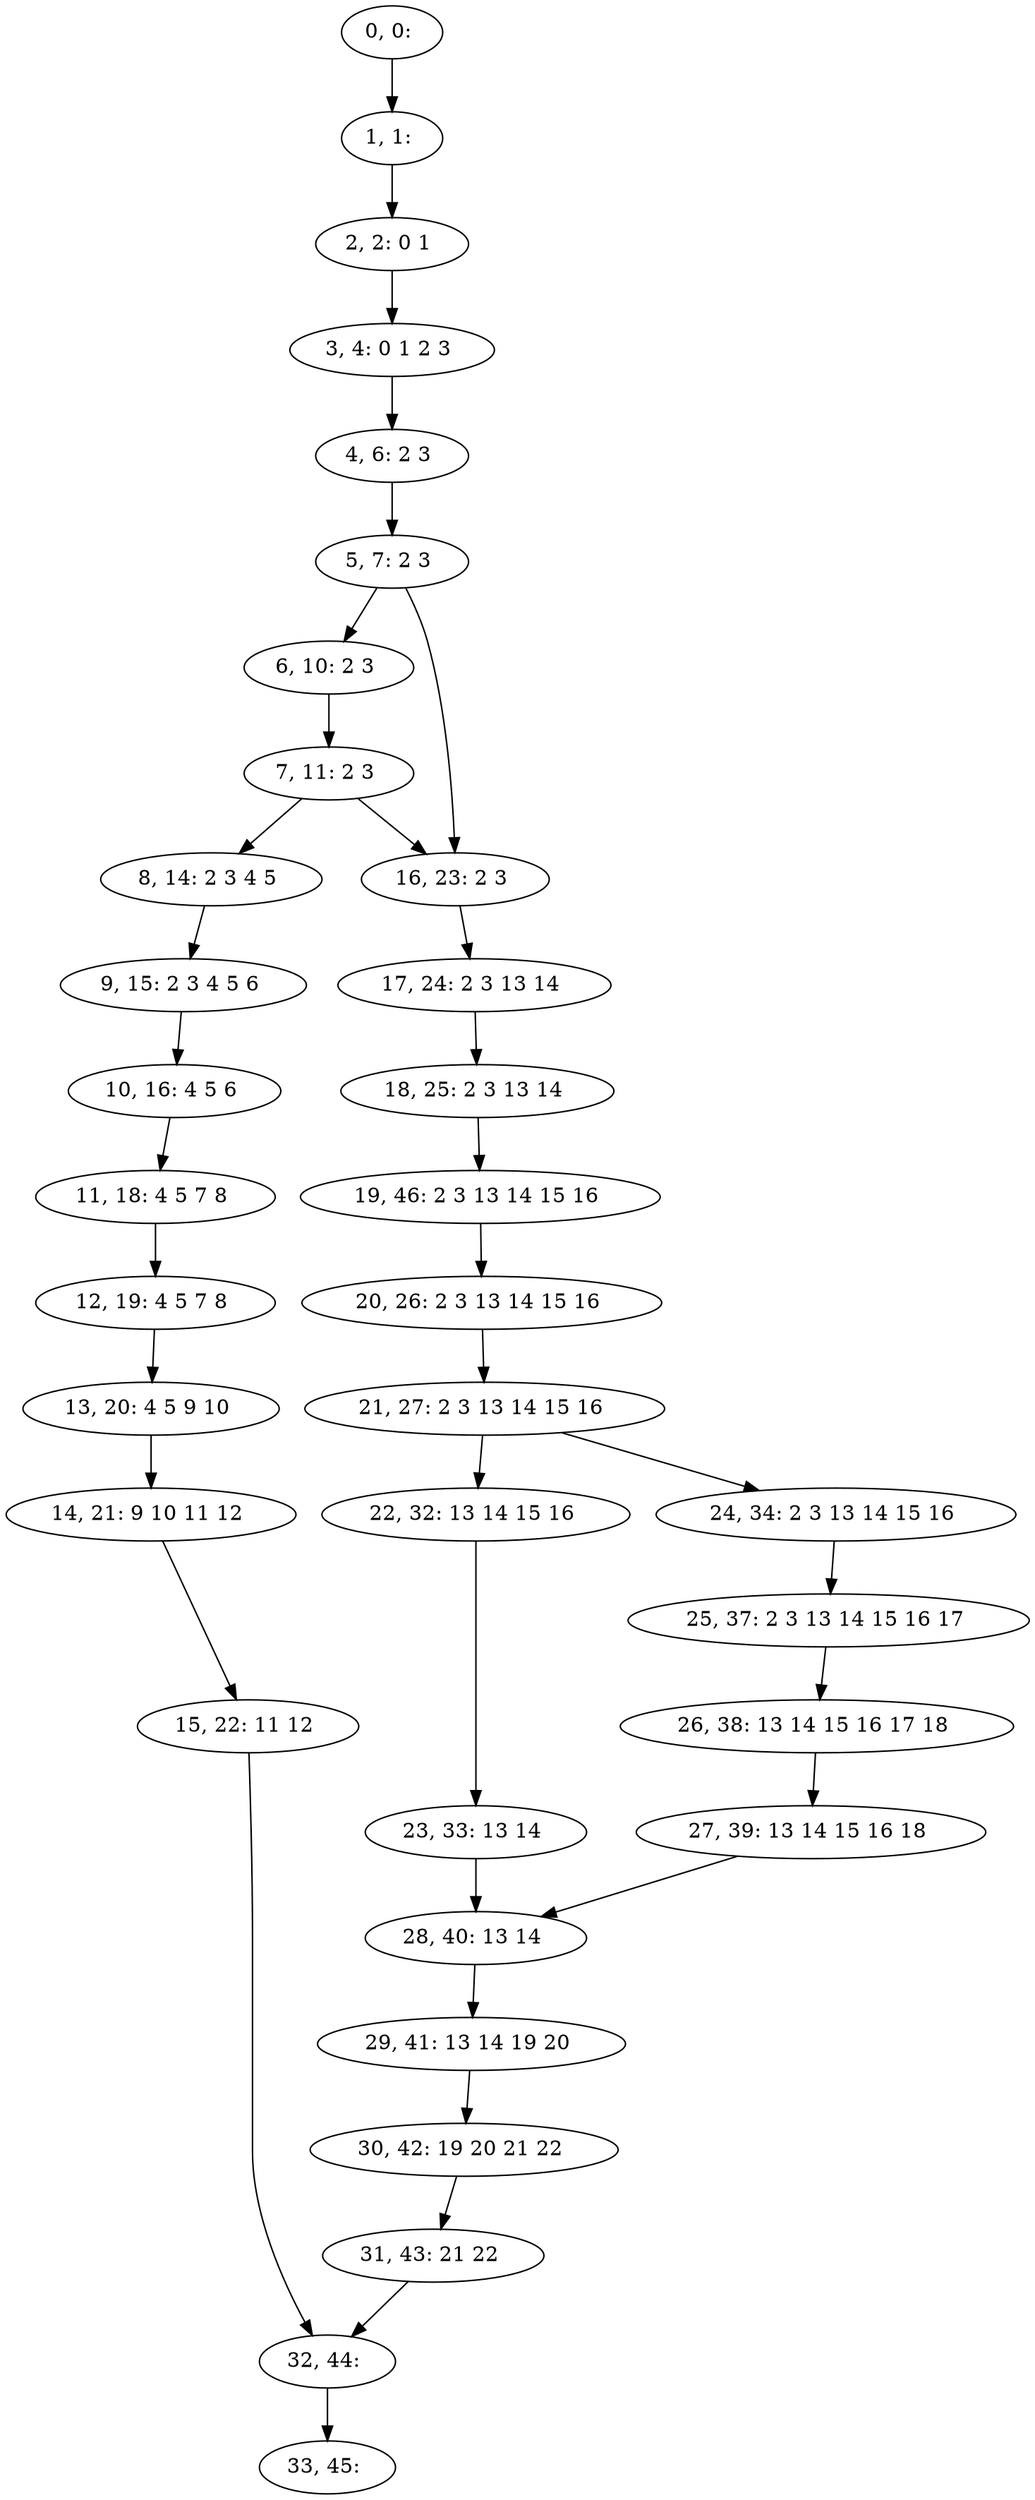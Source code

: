 digraph G {
0[label="0, 0: "];
1[label="1, 1: "];
2[label="2, 2: 0 1 "];
3[label="3, 4: 0 1 2 3 "];
4[label="4, 6: 2 3 "];
5[label="5, 7: 2 3 "];
6[label="6, 10: 2 3 "];
7[label="7, 11: 2 3 "];
8[label="8, 14: 2 3 4 5 "];
9[label="9, 15: 2 3 4 5 6 "];
10[label="10, 16: 4 5 6 "];
11[label="11, 18: 4 5 7 8 "];
12[label="12, 19: 4 5 7 8 "];
13[label="13, 20: 4 5 9 10 "];
14[label="14, 21: 9 10 11 12 "];
15[label="15, 22: 11 12 "];
16[label="16, 23: 2 3 "];
17[label="17, 24: 2 3 13 14 "];
18[label="18, 25: 2 3 13 14 "];
19[label="19, 46: 2 3 13 14 15 16 "];
20[label="20, 26: 2 3 13 14 15 16 "];
21[label="21, 27: 2 3 13 14 15 16 "];
22[label="22, 32: 13 14 15 16 "];
23[label="23, 33: 13 14 "];
24[label="24, 34: 2 3 13 14 15 16 "];
25[label="25, 37: 2 3 13 14 15 16 17 "];
26[label="26, 38: 13 14 15 16 17 18 "];
27[label="27, 39: 13 14 15 16 18 "];
28[label="28, 40: 13 14 "];
29[label="29, 41: 13 14 19 20 "];
30[label="30, 42: 19 20 21 22 "];
31[label="31, 43: 21 22 "];
32[label="32, 44: "];
33[label="33, 45: "];
0->1 ;
1->2 ;
2->3 ;
3->4 ;
4->5 ;
5->6 ;
5->16 ;
6->7 ;
7->8 ;
7->16 ;
8->9 ;
9->10 ;
10->11 ;
11->12 ;
12->13 ;
13->14 ;
14->15 ;
15->32 ;
16->17 ;
17->18 ;
18->19 ;
19->20 ;
20->21 ;
21->22 ;
21->24 ;
22->23 ;
23->28 ;
24->25 ;
25->26 ;
26->27 ;
27->28 ;
28->29 ;
29->30 ;
30->31 ;
31->32 ;
32->33 ;
}
